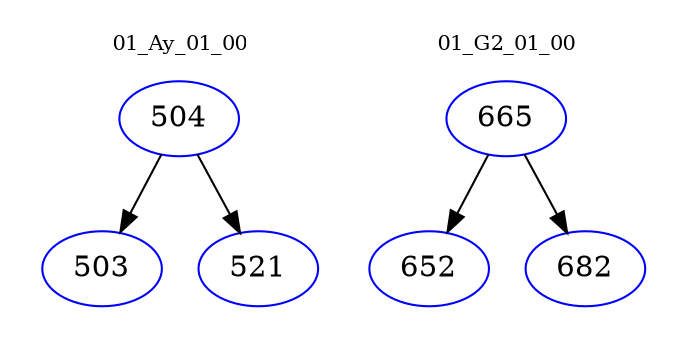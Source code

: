 digraph{
subgraph cluster_0 {
color = white
label = "01_Ay_01_00";
fontsize=10;
T0_504 [label="504", color="blue"]
T0_504 -> T0_503 [color="black"]
T0_503 [label="503", color="blue"]
T0_504 -> T0_521 [color="black"]
T0_521 [label="521", color="blue"]
}
subgraph cluster_1 {
color = white
label = "01_G2_01_00";
fontsize=10;
T1_665 [label="665", color="blue"]
T1_665 -> T1_652 [color="black"]
T1_652 [label="652", color="blue"]
T1_665 -> T1_682 [color="black"]
T1_682 [label="682", color="blue"]
}
}
